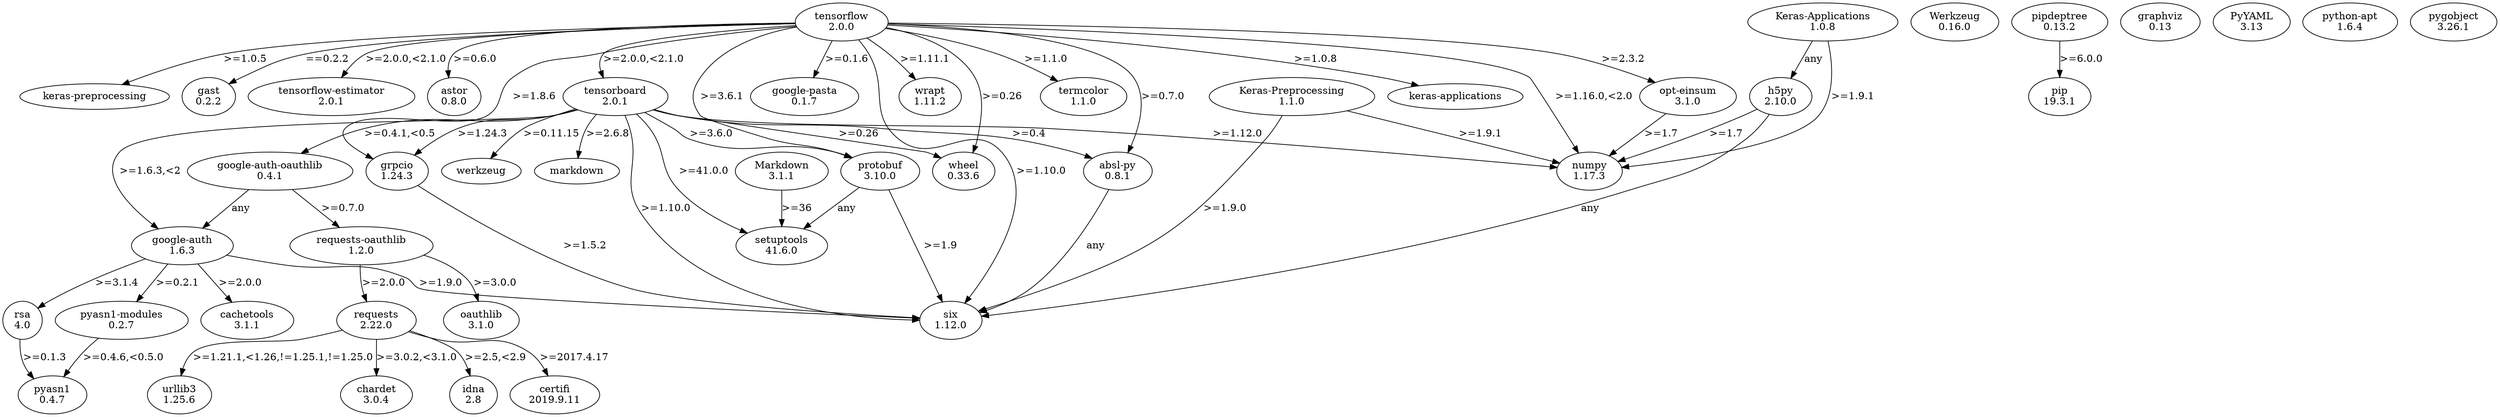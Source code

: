 digraph {
	wrapt [label="wrapt
1.11.2"]
	wheel [label="wheel
0.33.6"]
	Werkzeug [label="Werkzeug
0.16.0"]
	urllib3 [label="urllib3
1.25.6"]
	termcolor [label="termcolor
1.1.0"]
	tensorflow [label="tensorflow
2.0.0"]
	tensorflow -> "opt-einsum" [label=">=2.3.2"]
	tensorflow -> "keras-applications" [label=">=1.0.8"]
	tensorflow -> tensorboard [label=">=2.0.0,<2.1.0"]
	tensorflow -> "keras-preprocessing" [label=">=1.0.5"]
	tensorflow -> termcolor [label=">=1.1.0"]
	tensorflow -> wheel [label=">=0.26"]
	tensorflow -> gast [label="==0.2.2"]
	tensorflow -> "tensorflow-estimator" [label=">=2.0.0,<2.1.0"]
	tensorflow -> astor [label=">=0.6.0"]
	tensorflow -> "absl-py" [label=">=0.7.0"]
	tensorflow -> wrapt [label=">=1.11.1"]
	tensorflow -> six [label=">=1.10.0"]
	tensorflow -> grpcio [label=">=1.8.6"]
	tensorflow -> numpy [label=">=1.16.0,<2.0"]
	tensorflow -> protobuf [label=">=3.6.1"]
	tensorflow -> "google-pasta" [label=">=0.1.6"]
	"tensorflow-estimator" [label="tensorflow-estimator
2.0.1"]
	tensorboard [label="tensorboard
2.0.1"]
	tensorboard -> "google-auth-oauthlib" [label=">=0.4.1,<0.5"]
	tensorboard -> setuptools [label=">=41.0.0"]
	tensorboard -> werkzeug [label=">=0.11.15"]
	tensorboard -> protobuf [label=">=3.6.0"]
	tensorboard -> "absl-py" [label=">=0.4"]
	tensorboard -> "google-auth" [label=">=1.6.3,<2"]
	tensorboard -> six [label=">=1.10.0"]
	tensorboard -> numpy [label=">=1.12.0"]
	tensorboard -> markdown [label=">=2.6.8"]
	tensorboard -> grpcio [label=">=1.24.3"]
	tensorboard -> wheel [label=">=0.26"]
	six [label="six
1.12.0"]
	setuptools [label="setuptools
41.6.0"]
	rsa [label="rsa
4.0"]
	rsa -> pyasn1 [label=">=0.1.3"]
	requests [label="requests
2.22.0"]
	requests -> chardet [label=">=3.0.2,<3.1.0"]
	requests -> idna [label=">=2.5,<2.9"]
	requests -> certifi [label=">=2017.4.17"]
	requests -> urllib3 [label=">=1.21.1,<1.26,!=1.25.1,!=1.25.0"]
	"requests-oauthlib" [label="requests-oauthlib
1.2.0"]
	"requests-oauthlib" -> oauthlib [label=">=3.0.0"]
	"requests-oauthlib" -> requests [label=">=2.0.0"]
	pyasn1 [label="pyasn1
0.4.7"]
	"pyasn1-modules" [label="pyasn1-modules
0.2.7"]
	"pyasn1-modules" -> pyasn1 [label=">=0.4.6,<0.5.0"]
	protobuf [label="protobuf
3.10.0"]
	protobuf -> six [label=">=1.9"]
	protobuf -> setuptools [label=any]
	pipdeptree [label="pipdeptree
0.13.2"]
	pipdeptree -> pip [label=">=6.0.0"]
	"opt-einsum" [label="opt-einsum
3.1.0"]
	"opt-einsum" -> numpy [label=">=1.7"]
	oauthlib [label="oauthlib
3.1.0"]
	numpy [label="numpy
1.17.3"]
	Markdown [label="Markdown
3.1.1"]
	Markdown -> setuptools [label=">=36"]
	"Keras-Preprocessing" [label="Keras-Preprocessing
1.1.0"]
	"Keras-Preprocessing" -> six [label=">=1.9.0"]
	"Keras-Preprocessing" -> numpy [label=">=1.9.1"]
	"Keras-Applications" [label="Keras-Applications
1.0.8"]
	"Keras-Applications" -> h5py [label=any]
	"Keras-Applications" -> numpy [label=">=1.9.1"]
	idna [label="idna
2.8"]
	h5py [label="h5py
2.10.0"]
	h5py -> six [label=any]
	h5py -> numpy [label=">=1.7"]
	grpcio [label="grpcio
1.24.3"]
	grpcio -> six [label=">=1.5.2"]
	graphviz [label="graphviz
0.13"]
	"google-pasta" [label="google-pasta
0.1.7"]
	"google-auth" [label="google-auth
1.6.3"]
	"google-auth" -> rsa [label=">=3.1.4"]
	"google-auth" -> "pyasn1-modules" [label=">=0.2.1"]
	"google-auth" -> cachetools [label=">=2.0.0"]
	"google-auth" -> six [label=">=1.9.0"]
	"google-auth-oauthlib" [label="google-auth-oauthlib
0.4.1"]
	"google-auth-oauthlib" -> "google-auth" [label=any]
	"google-auth-oauthlib" -> "requests-oauthlib" [label=">=0.7.0"]
	gast [label="gast
0.2.2"]
	chardet [label="chardet
3.0.4"]
	certifi [label="certifi
2019.9.11"]
	cachetools [label="cachetools
3.1.1"]
	astor [label="astor
0.8.0"]
	"absl-py" [label="absl-py
0.8.1"]
	"absl-py" -> six [label=any]
	PyYAML [label="PyYAML
3.13"]
	pip [label="pip
19.3.1"]
	"python-apt" [label="python-apt
1.6.4"]
	pygobject [label="pygobject
3.26.1"]
}
